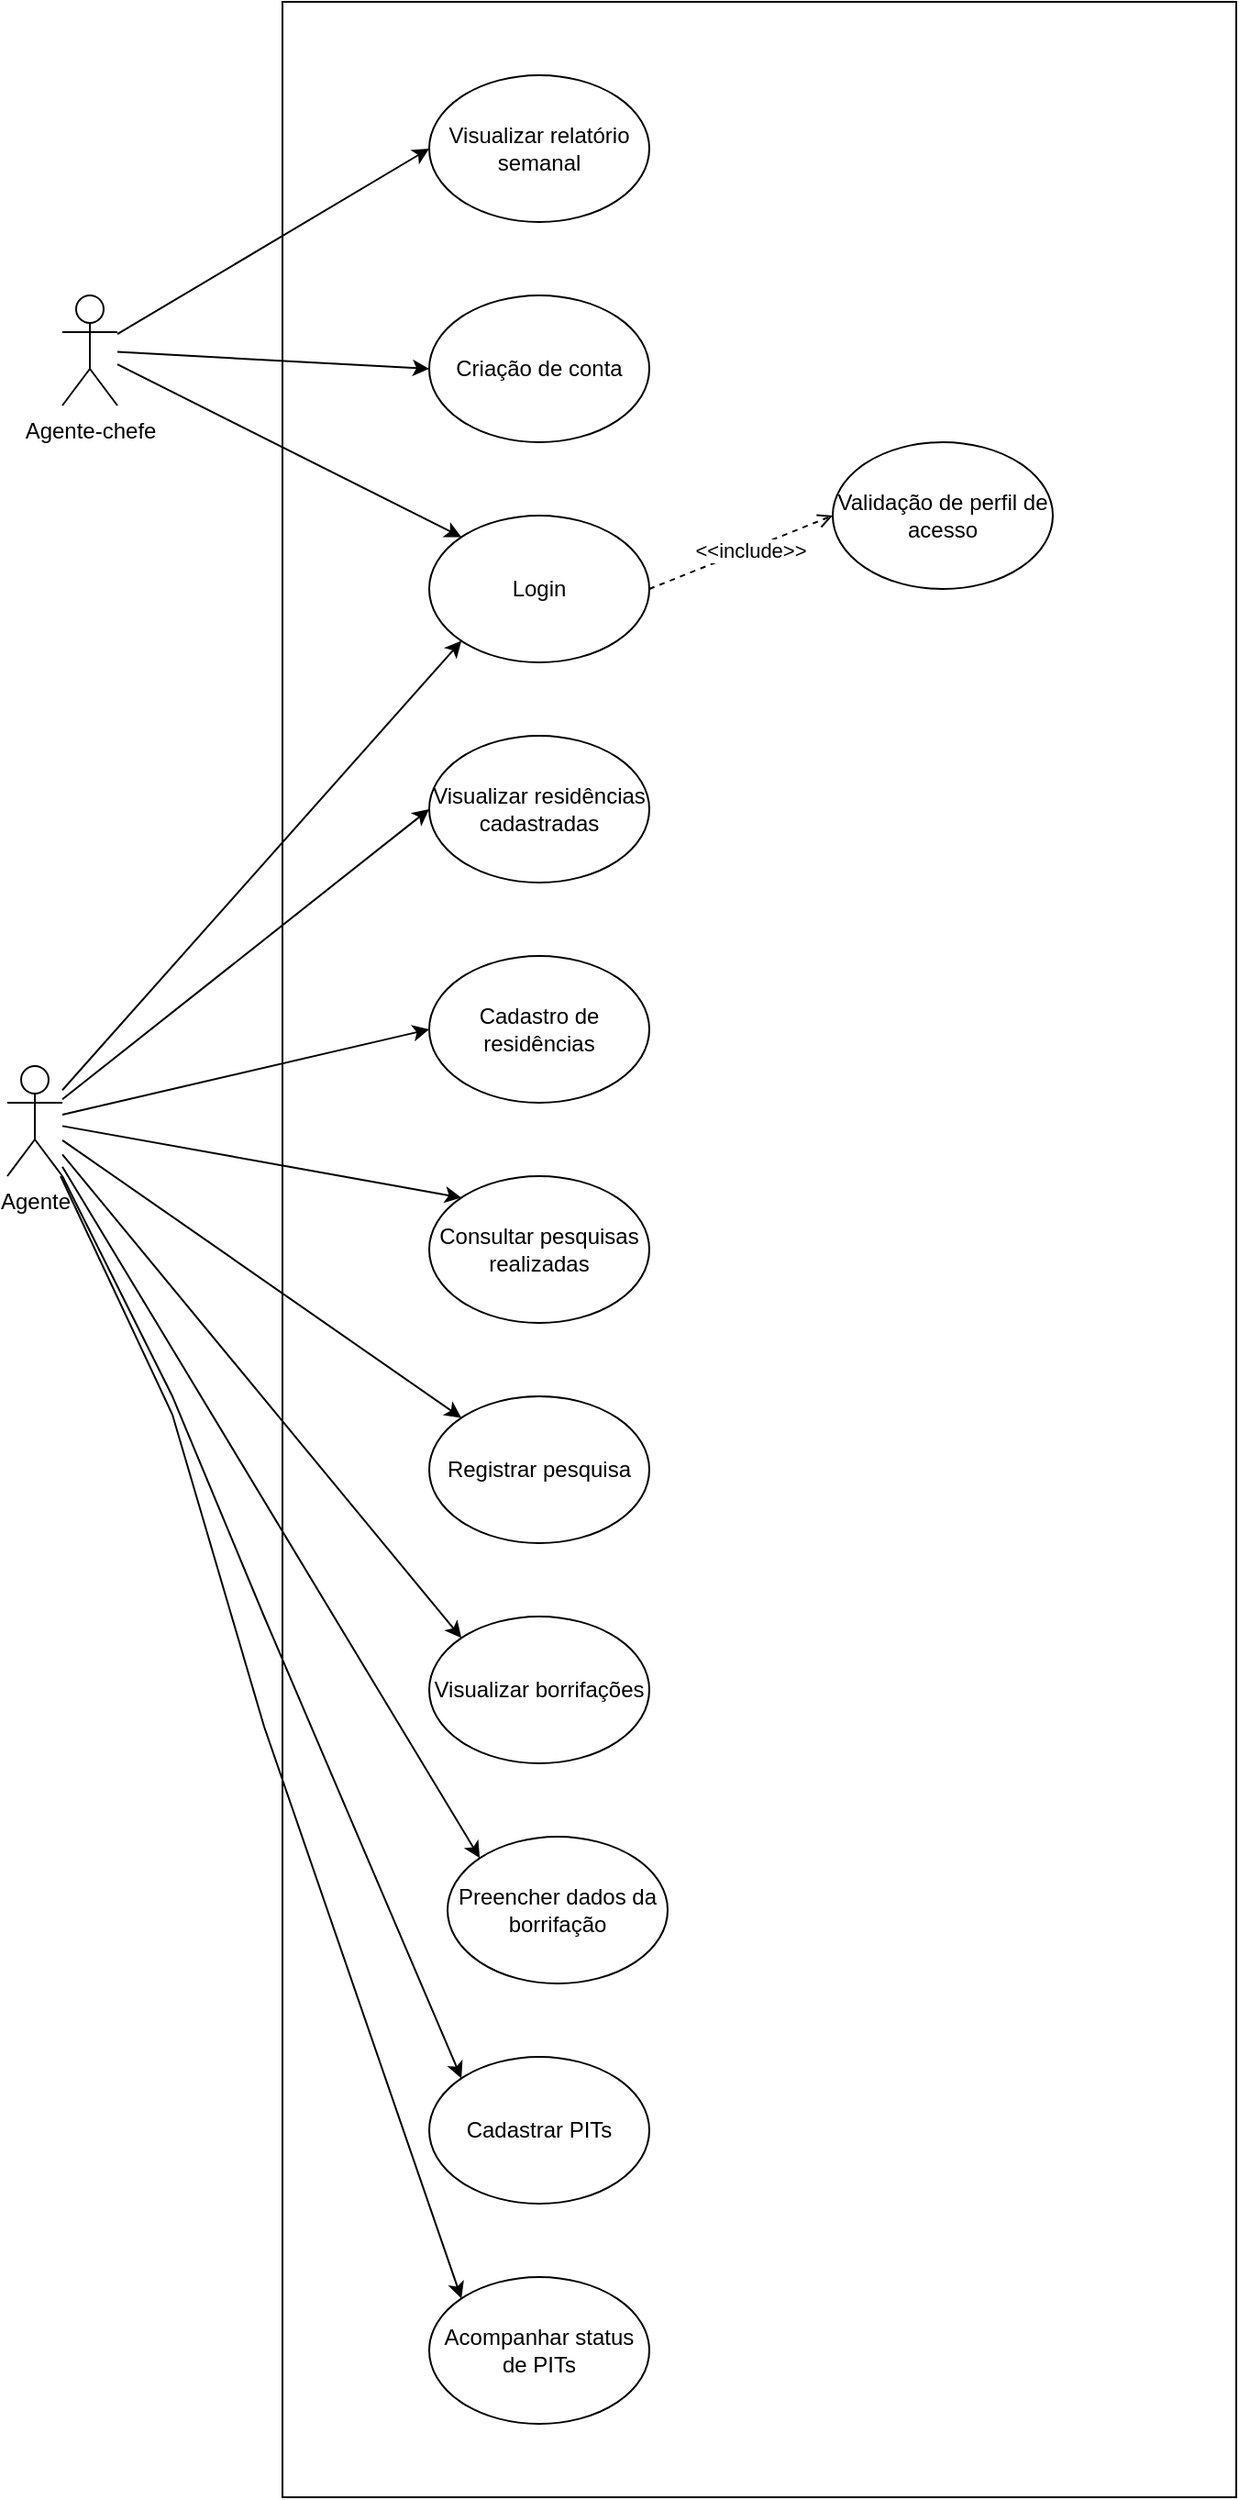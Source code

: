 <mxfile version="27.0.6">
  <diagram name="Página-1" id="ZyZfqB50E-5R23GYPgVt">
    <mxGraphModel dx="503" dy="362" grid="1" gridSize="10" guides="1" tooltips="1" connect="1" arrows="1" fold="1" page="1" pageScale="1" pageWidth="827" pageHeight="1169" math="0" shadow="0">
      <root>
        <mxCell id="0" />
        <mxCell id="1" parent="0" />
        <mxCell id="sktWxDIl_BnrSqlcBcM5-1" value="Agente" style="shape=umlActor;verticalLabelPosition=bottom;verticalAlign=top;html=1;outlineConnect=0;" vertex="1" parent="1">
          <mxGeometry x="10" y="620" width="30" height="60" as="geometry" />
        </mxCell>
        <mxCell id="sktWxDIl_BnrSqlcBcM5-2" value="Agente-chefe" style="shape=umlActor;verticalLabelPosition=bottom;verticalAlign=top;html=1;outlineConnect=0;" vertex="1" parent="1">
          <mxGeometry x="40" y="200" width="30" height="60" as="geometry" />
        </mxCell>
        <mxCell id="sktWxDIl_BnrSqlcBcM5-4" value="" style="rounded=0;whiteSpace=wrap;html=1;fillColor=none;" vertex="1" parent="1">
          <mxGeometry x="160" y="40" width="520" height="1360" as="geometry" />
        </mxCell>
        <mxCell id="sktWxDIl_BnrSqlcBcM5-5" value="Login" style="ellipse;whiteSpace=wrap;html=1;" vertex="1" parent="1">
          <mxGeometry x="240" y="320" width="120" height="80" as="geometry" />
        </mxCell>
        <mxCell id="sktWxDIl_BnrSqlcBcM5-6" value="Criação de conta" style="ellipse;whiteSpace=wrap;html=1;" vertex="1" parent="1">
          <mxGeometry x="240" y="200" width="120" height="80" as="geometry" />
        </mxCell>
        <mxCell id="sktWxDIl_BnrSqlcBcM5-7" value="Validação de perfil de acesso" style="ellipse;whiteSpace=wrap;html=1;" vertex="1" parent="1">
          <mxGeometry x="460" y="280" width="120" height="80" as="geometry" />
        </mxCell>
        <mxCell id="sktWxDIl_BnrSqlcBcM5-8" value="Visualizar residências cadastradas" style="ellipse;whiteSpace=wrap;html=1;" vertex="1" parent="1">
          <mxGeometry x="240" y="440" width="120" height="80" as="geometry" />
        </mxCell>
        <mxCell id="sktWxDIl_BnrSqlcBcM5-9" value="Cadastro de residências" style="ellipse;whiteSpace=wrap;html=1;" vertex="1" parent="1">
          <mxGeometry x="240" y="560" width="120" height="80" as="geometry" />
        </mxCell>
        <mxCell id="sktWxDIl_BnrSqlcBcM5-10" value="Consultar pesquisas realizadas" style="ellipse;whiteSpace=wrap;html=1;" vertex="1" parent="1">
          <mxGeometry x="240" y="680" width="120" height="80" as="geometry" />
        </mxCell>
        <mxCell id="sktWxDIl_BnrSqlcBcM5-11" value="Registrar pesquisa" style="ellipse;whiteSpace=wrap;html=1;" vertex="1" parent="1">
          <mxGeometry x="240" y="800" width="120" height="80" as="geometry" />
        </mxCell>
        <mxCell id="sktWxDIl_BnrSqlcBcM5-12" value="Visualizar borrifações" style="ellipse;whiteSpace=wrap;html=1;" vertex="1" parent="1">
          <mxGeometry x="240" y="920" width="120" height="80" as="geometry" />
        </mxCell>
        <mxCell id="sktWxDIl_BnrSqlcBcM5-13" value="Preencher dados da borrifação" style="ellipse;whiteSpace=wrap;html=1;" vertex="1" parent="1">
          <mxGeometry x="250" y="1040" width="120" height="80" as="geometry" />
        </mxCell>
        <mxCell id="sktWxDIl_BnrSqlcBcM5-14" value="Cadastrar PITs" style="ellipse;whiteSpace=wrap;html=1;" vertex="1" parent="1">
          <mxGeometry x="240" y="1160" width="120" height="80" as="geometry" />
        </mxCell>
        <mxCell id="sktWxDIl_BnrSqlcBcM5-15" value="Acompanhar status de PITs" style="ellipse;whiteSpace=wrap;html=1;" vertex="1" parent="1">
          <mxGeometry x="240" y="1280" width="120" height="80" as="geometry" />
        </mxCell>
        <mxCell id="sktWxDIl_BnrSqlcBcM5-16" value="Visualizar relatório semanal" style="ellipse;whiteSpace=wrap;html=1;" vertex="1" parent="1">
          <mxGeometry x="240" y="80" width="120" height="80" as="geometry" />
        </mxCell>
        <mxCell id="sktWxDIl_BnrSqlcBcM5-20" value="" style="endArrow=classic;html=1;rounded=0;entryX=0;entryY=1;entryDx=0;entryDy=0;" edge="1" parent="1" source="sktWxDIl_BnrSqlcBcM5-1" target="sktWxDIl_BnrSqlcBcM5-5">
          <mxGeometry width="50" height="50" relative="1" as="geometry">
            <mxPoint x="90" y="450" as="sourcePoint" />
            <mxPoint x="140" y="400" as="targetPoint" />
          </mxGeometry>
        </mxCell>
        <mxCell id="sktWxDIl_BnrSqlcBcM5-21" value="" style="endArrow=classic;html=1;rounded=0;entryX=0;entryY=0;entryDx=0;entryDy=0;" edge="1" parent="1" source="sktWxDIl_BnrSqlcBcM5-2" target="sktWxDIl_BnrSqlcBcM5-5">
          <mxGeometry width="50" height="50" relative="1" as="geometry">
            <mxPoint x="80" y="560" as="sourcePoint" />
            <mxPoint x="130" y="510" as="targetPoint" />
          </mxGeometry>
        </mxCell>
        <mxCell id="sktWxDIl_BnrSqlcBcM5-22" value="" style="endArrow=classic;html=1;rounded=0;entryX=0;entryY=0.5;entryDx=0;entryDy=0;" edge="1" parent="1" source="sktWxDIl_BnrSqlcBcM5-1" target="sktWxDIl_BnrSqlcBcM5-8">
          <mxGeometry width="50" height="50" relative="1" as="geometry">
            <mxPoint x="180" y="360" as="sourcePoint" />
            <mxPoint x="230" y="310" as="targetPoint" />
          </mxGeometry>
        </mxCell>
        <mxCell id="sktWxDIl_BnrSqlcBcM5-23" value="" style="endArrow=classic;html=1;rounded=0;entryX=0;entryY=0.5;entryDx=0;entryDy=0;" edge="1" parent="1" source="sktWxDIl_BnrSqlcBcM5-2" target="sktWxDIl_BnrSqlcBcM5-6">
          <mxGeometry width="50" height="50" relative="1" as="geometry">
            <mxPoint x="180" y="360" as="sourcePoint" />
            <mxPoint x="230" y="310" as="targetPoint" />
          </mxGeometry>
        </mxCell>
        <mxCell id="sktWxDIl_BnrSqlcBcM5-24" value="" style="endArrow=classic;html=1;rounded=0;entryX=0;entryY=0.5;entryDx=0;entryDy=0;" edge="1" parent="1" source="sktWxDIl_BnrSqlcBcM5-1" target="sktWxDIl_BnrSqlcBcM5-9">
          <mxGeometry width="50" height="50" relative="1" as="geometry">
            <mxPoint x="180" y="360" as="sourcePoint" />
            <mxPoint x="230" y="310" as="targetPoint" />
          </mxGeometry>
        </mxCell>
        <mxCell id="sktWxDIl_BnrSqlcBcM5-25" value="" style="endArrow=classic;html=1;rounded=0;entryX=0;entryY=0;entryDx=0;entryDy=0;" edge="1" parent="1" source="sktWxDIl_BnrSqlcBcM5-1" target="sktWxDIl_BnrSqlcBcM5-10">
          <mxGeometry width="50" height="50" relative="1" as="geometry">
            <mxPoint x="100" y="570" as="sourcePoint" />
            <mxPoint x="150" y="520" as="targetPoint" />
          </mxGeometry>
        </mxCell>
        <mxCell id="sktWxDIl_BnrSqlcBcM5-26" value="" style="endArrow=classic;html=1;rounded=0;entryX=0;entryY=0;entryDx=0;entryDy=0;" edge="1" parent="1" source="sktWxDIl_BnrSqlcBcM5-1" target="sktWxDIl_BnrSqlcBcM5-11">
          <mxGeometry width="50" height="50" relative="1" as="geometry">
            <mxPoint x="110" y="660" as="sourcePoint" />
            <mxPoint x="150" y="640" as="targetPoint" />
          </mxGeometry>
        </mxCell>
        <mxCell id="sktWxDIl_BnrSqlcBcM5-27" value="" style="endArrow=classic;html=1;rounded=0;entryX=0;entryY=0;entryDx=0;entryDy=0;" edge="1" parent="1" source="sktWxDIl_BnrSqlcBcM5-1" target="sktWxDIl_BnrSqlcBcM5-12">
          <mxGeometry width="50" height="50" relative="1" as="geometry">
            <mxPoint x="100" y="730" as="sourcePoint" />
            <mxPoint x="150" y="680" as="targetPoint" />
          </mxGeometry>
        </mxCell>
        <mxCell id="sktWxDIl_BnrSqlcBcM5-28" value="" style="endArrow=classic;html=1;rounded=0;entryX=0;entryY=0;entryDx=0;entryDy=0;" edge="1" parent="1" source="sktWxDIl_BnrSqlcBcM5-1" target="sktWxDIl_BnrSqlcBcM5-13">
          <mxGeometry width="50" height="50" relative="1" as="geometry">
            <mxPoint x="90" y="760" as="sourcePoint" />
            <mxPoint x="120" y="830" as="targetPoint" />
          </mxGeometry>
        </mxCell>
        <mxCell id="sktWxDIl_BnrSqlcBcM5-29" value="" style="endArrow=classic;html=1;rounded=0;entryX=0;entryY=0.5;entryDx=0;entryDy=0;" edge="1" parent="1" source="sktWxDIl_BnrSqlcBcM5-2" target="sktWxDIl_BnrSqlcBcM5-16">
          <mxGeometry width="50" height="50" relative="1" as="geometry">
            <mxPoint x="130" y="190" as="sourcePoint" />
            <mxPoint x="180" y="140" as="targetPoint" />
          </mxGeometry>
        </mxCell>
        <mxCell id="sktWxDIl_BnrSqlcBcM5-30" value="" style="endArrow=classic;html=1;rounded=0;entryX=0;entryY=0;entryDx=0;entryDy=0;" edge="1" parent="1" source="sktWxDIl_BnrSqlcBcM5-1" target="sktWxDIl_BnrSqlcBcM5-14">
          <mxGeometry width="50" height="50" relative="1" as="geometry">
            <mxPoint x="180" y="1060" as="sourcePoint" />
            <mxPoint x="230" y="1010" as="targetPoint" />
            <Array as="points">
              <mxPoint x="100" y="800" />
              <mxPoint x="150" y="920" />
            </Array>
          </mxGeometry>
        </mxCell>
        <mxCell id="sktWxDIl_BnrSqlcBcM5-31" value="" style="endArrow=classic;html=1;rounded=0;entryX=0;entryY=0;entryDx=0;entryDy=0;" edge="1" parent="1" source="sktWxDIl_BnrSqlcBcM5-1" target="sktWxDIl_BnrSqlcBcM5-15">
          <mxGeometry width="50" height="50" relative="1" as="geometry">
            <mxPoint x="110" y="1060" as="sourcePoint" />
            <mxPoint x="160" y="1010" as="targetPoint" />
            <Array as="points">
              <mxPoint x="100" y="810" />
              <mxPoint x="150" y="980" />
            </Array>
          </mxGeometry>
        </mxCell>
        <mxCell id="sktWxDIl_BnrSqlcBcM5-34" value="" style="endArrow=open;html=1;rounded=0;exitX=1;exitY=0.5;exitDx=0;exitDy=0;entryX=0;entryY=0.5;entryDx=0;entryDy=0;dashed=1;endFill=0;" edge="1" parent="1" source="sktWxDIl_BnrSqlcBcM5-5" target="sktWxDIl_BnrSqlcBcM5-7">
          <mxGeometry width="50" height="50" relative="1" as="geometry">
            <mxPoint x="380" y="360" as="sourcePoint" />
            <mxPoint x="430" y="310" as="targetPoint" />
          </mxGeometry>
        </mxCell>
        <mxCell id="sktWxDIl_BnrSqlcBcM5-35" value="&amp;lt;&amp;lt;include&amp;gt;&amp;gt;" style="edgeLabel;html=1;align=center;verticalAlign=middle;resizable=0;points=[];" vertex="1" connectable="0" parent="sktWxDIl_BnrSqlcBcM5-34">
          <mxGeometry x="0.083" relative="1" as="geometry">
            <mxPoint as="offset" />
          </mxGeometry>
        </mxCell>
      </root>
    </mxGraphModel>
  </diagram>
</mxfile>
